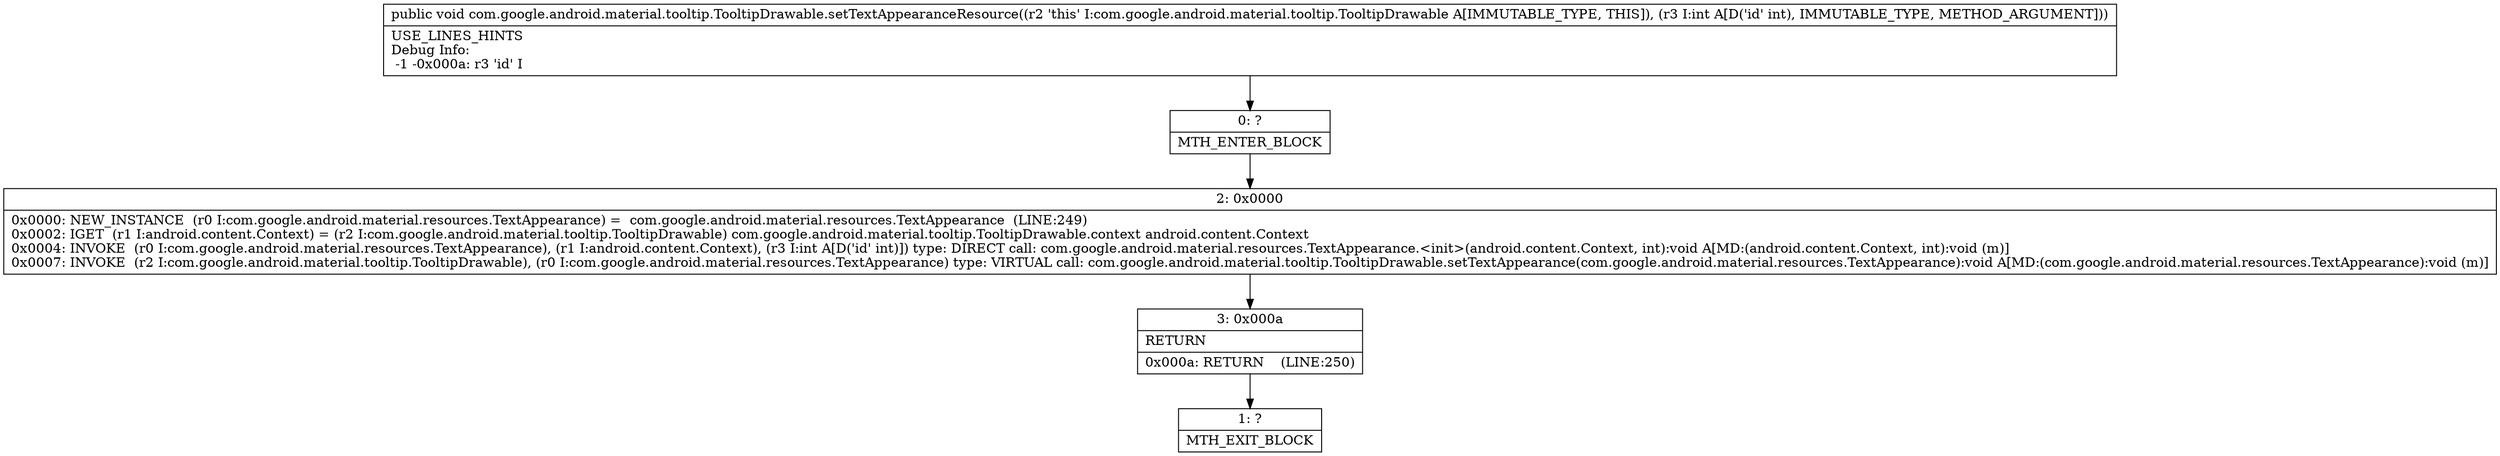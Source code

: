 digraph "CFG forcom.google.android.material.tooltip.TooltipDrawable.setTextAppearanceResource(I)V" {
Node_0 [shape=record,label="{0\:\ ?|MTH_ENTER_BLOCK\l}"];
Node_2 [shape=record,label="{2\:\ 0x0000|0x0000: NEW_INSTANCE  (r0 I:com.google.android.material.resources.TextAppearance) =  com.google.android.material.resources.TextAppearance  (LINE:249)\l0x0002: IGET  (r1 I:android.content.Context) = (r2 I:com.google.android.material.tooltip.TooltipDrawable) com.google.android.material.tooltip.TooltipDrawable.context android.content.Context \l0x0004: INVOKE  (r0 I:com.google.android.material.resources.TextAppearance), (r1 I:android.content.Context), (r3 I:int A[D('id' int)]) type: DIRECT call: com.google.android.material.resources.TextAppearance.\<init\>(android.content.Context, int):void A[MD:(android.content.Context, int):void (m)]\l0x0007: INVOKE  (r2 I:com.google.android.material.tooltip.TooltipDrawable), (r0 I:com.google.android.material.resources.TextAppearance) type: VIRTUAL call: com.google.android.material.tooltip.TooltipDrawable.setTextAppearance(com.google.android.material.resources.TextAppearance):void A[MD:(com.google.android.material.resources.TextAppearance):void (m)]\l}"];
Node_3 [shape=record,label="{3\:\ 0x000a|RETURN\l|0x000a: RETURN    (LINE:250)\l}"];
Node_1 [shape=record,label="{1\:\ ?|MTH_EXIT_BLOCK\l}"];
MethodNode[shape=record,label="{public void com.google.android.material.tooltip.TooltipDrawable.setTextAppearanceResource((r2 'this' I:com.google.android.material.tooltip.TooltipDrawable A[IMMUTABLE_TYPE, THIS]), (r3 I:int A[D('id' int), IMMUTABLE_TYPE, METHOD_ARGUMENT]))  | USE_LINES_HINTS\lDebug Info:\l  \-1 \-0x000a: r3 'id' I\l}"];
MethodNode -> Node_0;Node_0 -> Node_2;
Node_2 -> Node_3;
Node_3 -> Node_1;
}

